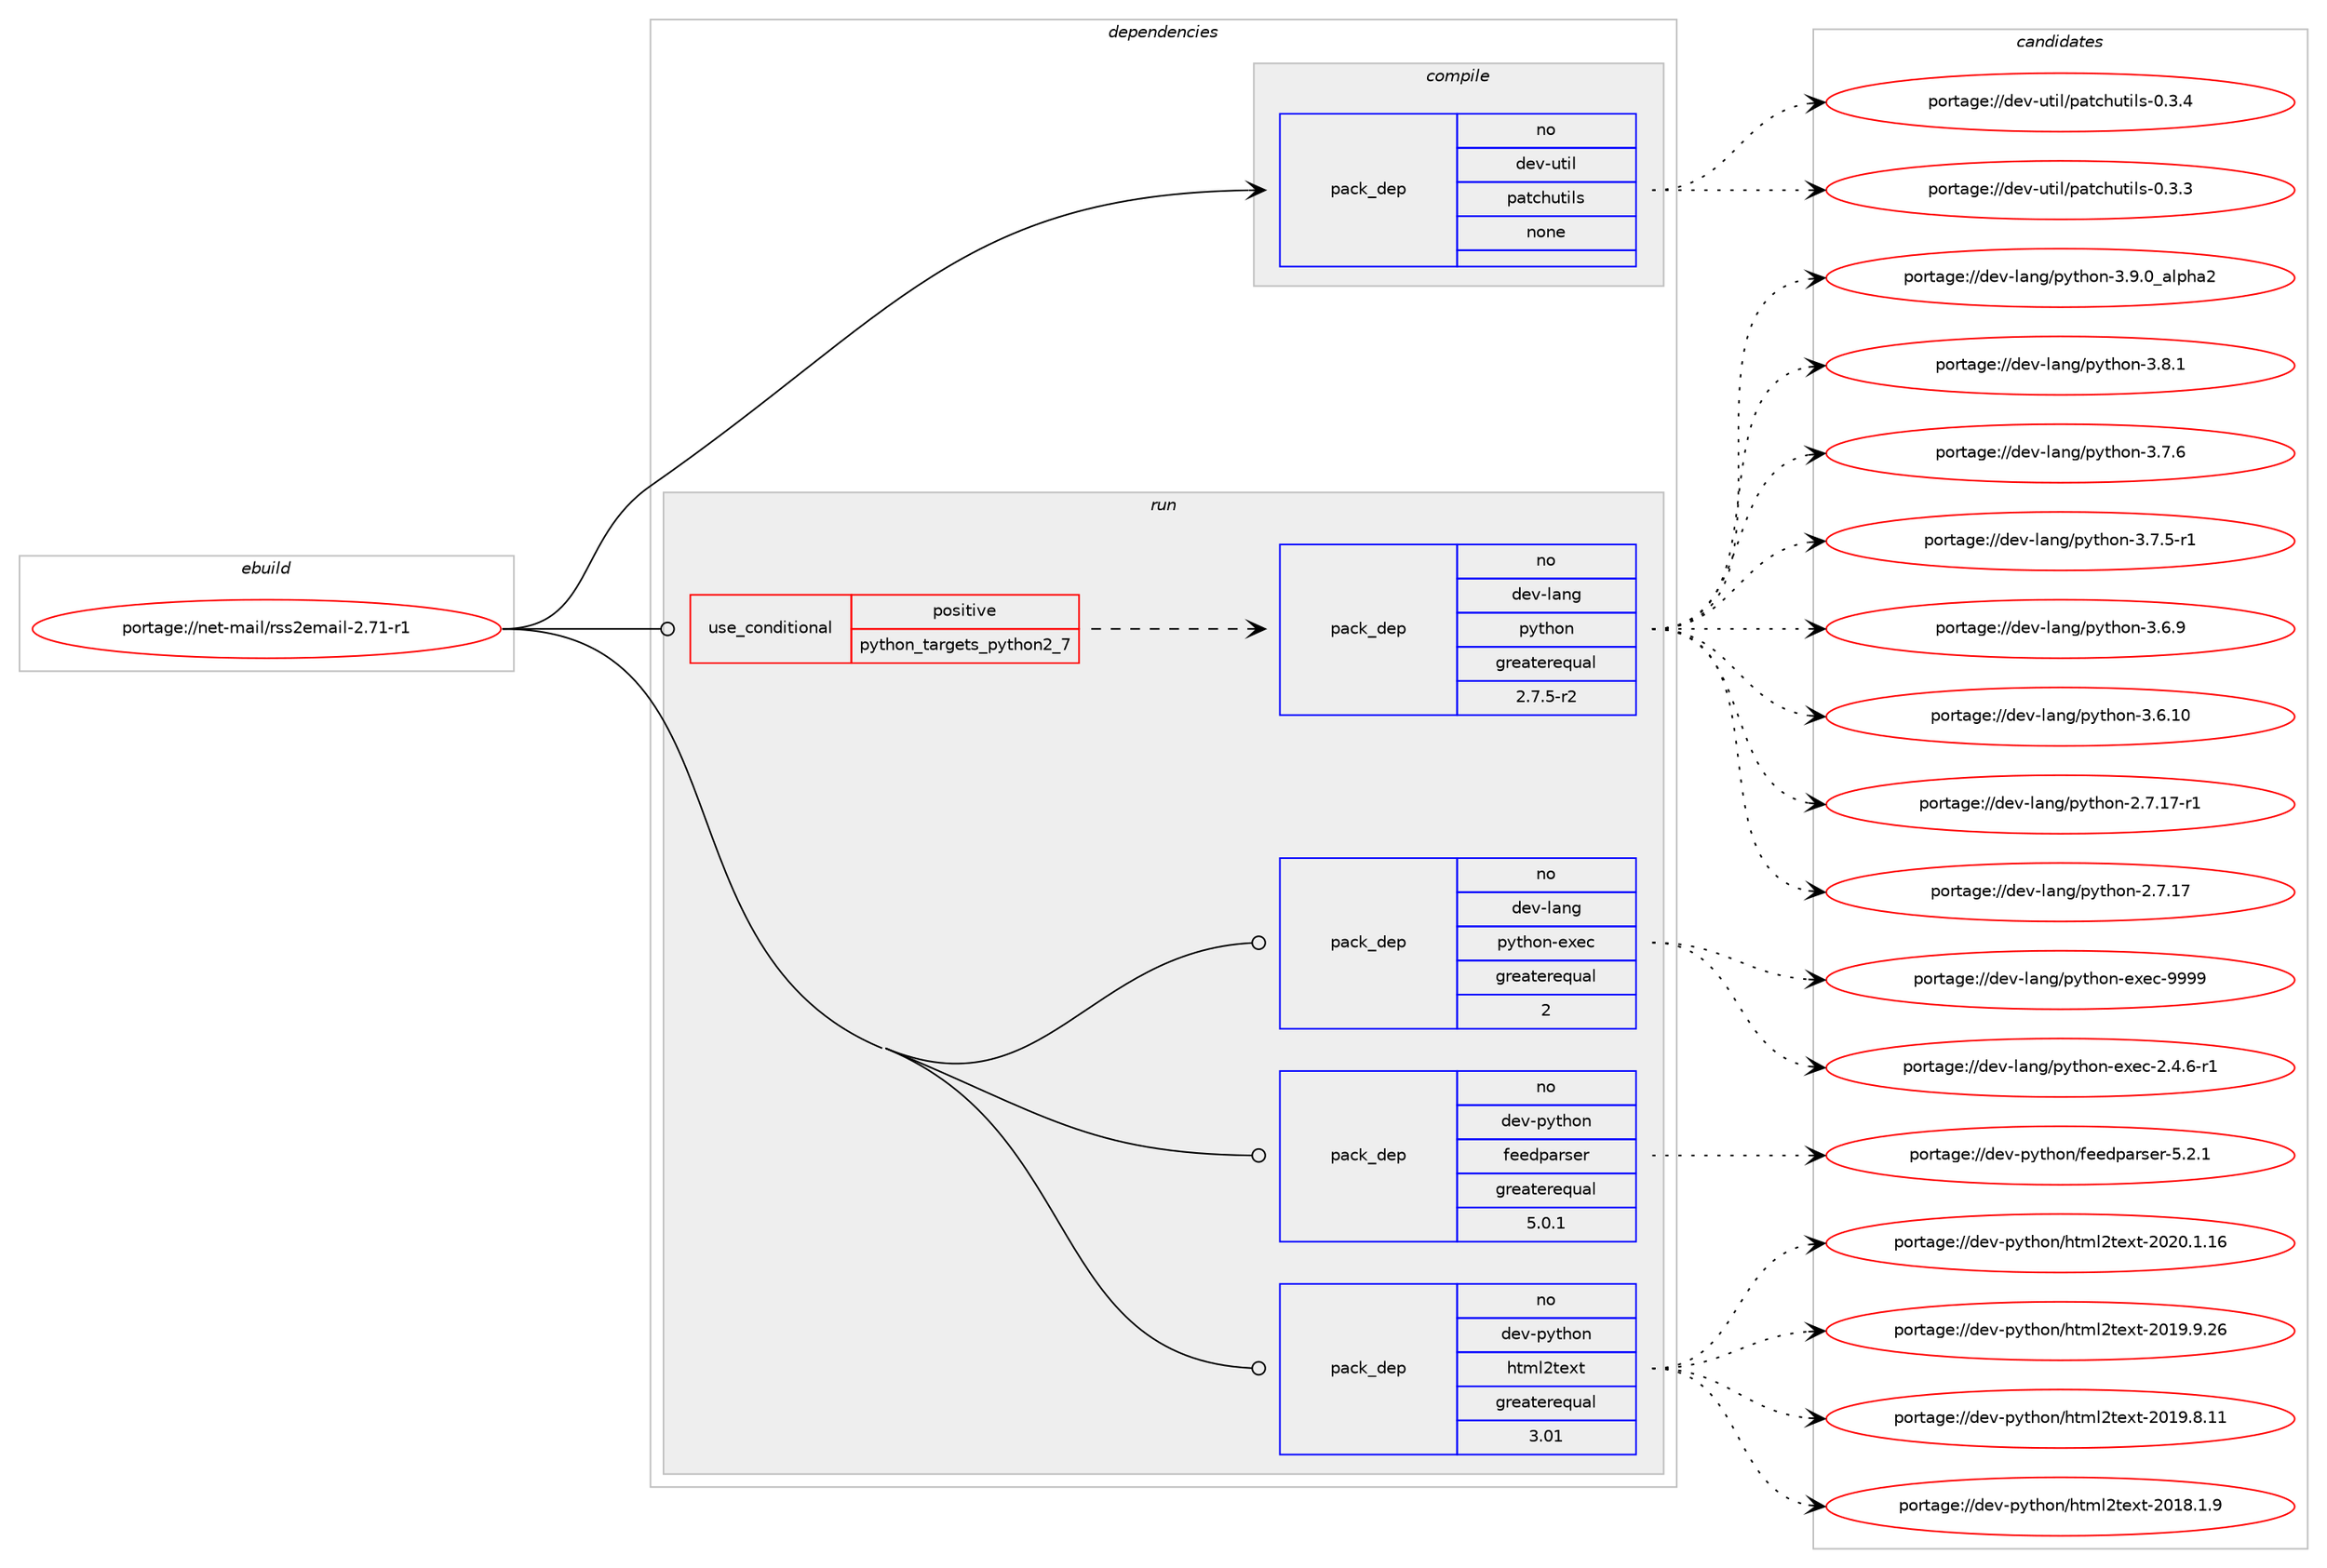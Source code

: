 digraph prolog {

# *************
# Graph options
# *************

newrank=true;
concentrate=true;
compound=true;
graph [rankdir=LR,fontname=Helvetica,fontsize=10,ranksep=1.5];#, ranksep=2.5, nodesep=0.2];
edge  [arrowhead=vee];
node  [fontname=Helvetica,fontsize=10];

# **********
# The ebuild
# **********

subgraph cluster_leftcol {
color=gray;
rank=same;
label=<<i>ebuild</i>>;
id [label="portage://net-mail/rss2email-2.71-r1", color=red, width=4, href="../net-mail/rss2email-2.71-r1.svg"];
}

# ****************
# The dependencies
# ****************

subgraph cluster_midcol {
color=gray;
label=<<i>dependencies</i>>;
subgraph cluster_compile {
fillcolor="#eeeeee";
style=filled;
label=<<i>compile</i>>;
subgraph pack64681 {
dependency84259 [label=<<TABLE BORDER="0" CELLBORDER="1" CELLSPACING="0" CELLPADDING="4" WIDTH="220"><TR><TD ROWSPAN="6" CELLPADDING="30">pack_dep</TD></TR><TR><TD WIDTH="110">no</TD></TR><TR><TD>dev-util</TD></TR><TR><TD>patchutils</TD></TR><TR><TD>none</TD></TR><TR><TD></TD></TR></TABLE>>, shape=none, color=blue];
}
id:e -> dependency84259:w [weight=20,style="solid",arrowhead="vee"];
}
subgraph cluster_compileandrun {
fillcolor="#eeeeee";
style=filled;
label=<<i>compile and run</i>>;
}
subgraph cluster_run {
fillcolor="#eeeeee";
style=filled;
label=<<i>run</i>>;
subgraph cond17986 {
dependency84260 [label=<<TABLE BORDER="0" CELLBORDER="1" CELLSPACING="0" CELLPADDING="4"><TR><TD ROWSPAN="3" CELLPADDING="10">use_conditional</TD></TR><TR><TD>positive</TD></TR><TR><TD>python_targets_python2_7</TD></TR></TABLE>>, shape=none, color=red];
subgraph pack64682 {
dependency84261 [label=<<TABLE BORDER="0" CELLBORDER="1" CELLSPACING="0" CELLPADDING="4" WIDTH="220"><TR><TD ROWSPAN="6" CELLPADDING="30">pack_dep</TD></TR><TR><TD WIDTH="110">no</TD></TR><TR><TD>dev-lang</TD></TR><TR><TD>python</TD></TR><TR><TD>greaterequal</TD></TR><TR><TD>2.7.5-r2</TD></TR></TABLE>>, shape=none, color=blue];
}
dependency84260:e -> dependency84261:w [weight=20,style="dashed",arrowhead="vee"];
}
id:e -> dependency84260:w [weight=20,style="solid",arrowhead="odot"];
subgraph pack64683 {
dependency84262 [label=<<TABLE BORDER="0" CELLBORDER="1" CELLSPACING="0" CELLPADDING="4" WIDTH="220"><TR><TD ROWSPAN="6" CELLPADDING="30">pack_dep</TD></TR><TR><TD WIDTH="110">no</TD></TR><TR><TD>dev-lang</TD></TR><TR><TD>python-exec</TD></TR><TR><TD>greaterequal</TD></TR><TR><TD>2</TD></TR></TABLE>>, shape=none, color=blue];
}
id:e -> dependency84262:w [weight=20,style="solid",arrowhead="odot"];
subgraph pack64684 {
dependency84263 [label=<<TABLE BORDER="0" CELLBORDER="1" CELLSPACING="0" CELLPADDING="4" WIDTH="220"><TR><TD ROWSPAN="6" CELLPADDING="30">pack_dep</TD></TR><TR><TD WIDTH="110">no</TD></TR><TR><TD>dev-python</TD></TR><TR><TD>feedparser</TD></TR><TR><TD>greaterequal</TD></TR><TR><TD>5.0.1</TD></TR></TABLE>>, shape=none, color=blue];
}
id:e -> dependency84263:w [weight=20,style="solid",arrowhead="odot"];
subgraph pack64685 {
dependency84264 [label=<<TABLE BORDER="0" CELLBORDER="1" CELLSPACING="0" CELLPADDING="4" WIDTH="220"><TR><TD ROWSPAN="6" CELLPADDING="30">pack_dep</TD></TR><TR><TD WIDTH="110">no</TD></TR><TR><TD>dev-python</TD></TR><TR><TD>html2text</TD></TR><TR><TD>greaterequal</TD></TR><TR><TD>3.01</TD></TR></TABLE>>, shape=none, color=blue];
}
id:e -> dependency84264:w [weight=20,style="solid",arrowhead="odot"];
}
}

# **************
# The candidates
# **************

subgraph cluster_choices {
rank=same;
color=gray;
label=<<i>candidates</i>>;

subgraph choice64681 {
color=black;
nodesep=1;
choice10010111845117116105108471129711699104117116105108115454846514652 [label="portage://dev-util/patchutils-0.3.4", color=red, width=4,href="../dev-util/patchutils-0.3.4.svg"];
choice10010111845117116105108471129711699104117116105108115454846514651 [label="portage://dev-util/patchutils-0.3.3", color=red, width=4,href="../dev-util/patchutils-0.3.3.svg"];
dependency84259:e -> choice10010111845117116105108471129711699104117116105108115454846514652:w [style=dotted,weight="100"];
dependency84259:e -> choice10010111845117116105108471129711699104117116105108115454846514651:w [style=dotted,weight="100"];
}
subgraph choice64682 {
color=black;
nodesep=1;
choice10010111845108971101034711212111610411111045514657464895971081121049750 [label="portage://dev-lang/python-3.9.0_alpha2", color=red, width=4,href="../dev-lang/python-3.9.0_alpha2.svg"];
choice100101118451089711010347112121116104111110455146564649 [label="portage://dev-lang/python-3.8.1", color=red, width=4,href="../dev-lang/python-3.8.1.svg"];
choice100101118451089711010347112121116104111110455146554654 [label="portage://dev-lang/python-3.7.6", color=red, width=4,href="../dev-lang/python-3.7.6.svg"];
choice1001011184510897110103471121211161041111104551465546534511449 [label="portage://dev-lang/python-3.7.5-r1", color=red, width=4,href="../dev-lang/python-3.7.5-r1.svg"];
choice100101118451089711010347112121116104111110455146544657 [label="portage://dev-lang/python-3.6.9", color=red, width=4,href="../dev-lang/python-3.6.9.svg"];
choice10010111845108971101034711212111610411111045514654464948 [label="portage://dev-lang/python-3.6.10", color=red, width=4,href="../dev-lang/python-3.6.10.svg"];
choice100101118451089711010347112121116104111110455046554649554511449 [label="portage://dev-lang/python-2.7.17-r1", color=red, width=4,href="../dev-lang/python-2.7.17-r1.svg"];
choice10010111845108971101034711212111610411111045504655464955 [label="portage://dev-lang/python-2.7.17", color=red, width=4,href="../dev-lang/python-2.7.17.svg"];
dependency84261:e -> choice10010111845108971101034711212111610411111045514657464895971081121049750:w [style=dotted,weight="100"];
dependency84261:e -> choice100101118451089711010347112121116104111110455146564649:w [style=dotted,weight="100"];
dependency84261:e -> choice100101118451089711010347112121116104111110455146554654:w [style=dotted,weight="100"];
dependency84261:e -> choice1001011184510897110103471121211161041111104551465546534511449:w [style=dotted,weight="100"];
dependency84261:e -> choice100101118451089711010347112121116104111110455146544657:w [style=dotted,weight="100"];
dependency84261:e -> choice10010111845108971101034711212111610411111045514654464948:w [style=dotted,weight="100"];
dependency84261:e -> choice100101118451089711010347112121116104111110455046554649554511449:w [style=dotted,weight="100"];
dependency84261:e -> choice10010111845108971101034711212111610411111045504655464955:w [style=dotted,weight="100"];
}
subgraph choice64683 {
color=black;
nodesep=1;
choice10010111845108971101034711212111610411111045101120101994557575757 [label="portage://dev-lang/python-exec-9999", color=red, width=4,href="../dev-lang/python-exec-9999.svg"];
choice10010111845108971101034711212111610411111045101120101994550465246544511449 [label="portage://dev-lang/python-exec-2.4.6-r1", color=red, width=4,href="../dev-lang/python-exec-2.4.6-r1.svg"];
dependency84262:e -> choice10010111845108971101034711212111610411111045101120101994557575757:w [style=dotted,weight="100"];
dependency84262:e -> choice10010111845108971101034711212111610411111045101120101994550465246544511449:w [style=dotted,weight="100"];
}
subgraph choice64684 {
color=black;
nodesep=1;
choice100101118451121211161041111104710210110110011297114115101114455346504649 [label="portage://dev-python/feedparser-5.2.1", color=red, width=4,href="../dev-python/feedparser-5.2.1.svg"];
dependency84263:e -> choice100101118451121211161041111104710210110110011297114115101114455346504649:w [style=dotted,weight="100"];
}
subgraph choice64685 {
color=black;
nodesep=1;
choice10010111845112121116104111110471041161091085011610112011645504850484649464954 [label="portage://dev-python/html2text-2020.1.16", color=red, width=4,href="../dev-python/html2text-2020.1.16.svg"];
choice10010111845112121116104111110471041161091085011610112011645504849574657465054 [label="portage://dev-python/html2text-2019.9.26", color=red, width=4,href="../dev-python/html2text-2019.9.26.svg"];
choice10010111845112121116104111110471041161091085011610112011645504849574656464949 [label="portage://dev-python/html2text-2019.8.11", color=red, width=4,href="../dev-python/html2text-2019.8.11.svg"];
choice100101118451121211161041111104710411610910850116101120116455048495646494657 [label="portage://dev-python/html2text-2018.1.9", color=red, width=4,href="../dev-python/html2text-2018.1.9.svg"];
dependency84264:e -> choice10010111845112121116104111110471041161091085011610112011645504850484649464954:w [style=dotted,weight="100"];
dependency84264:e -> choice10010111845112121116104111110471041161091085011610112011645504849574657465054:w [style=dotted,weight="100"];
dependency84264:e -> choice10010111845112121116104111110471041161091085011610112011645504849574656464949:w [style=dotted,weight="100"];
dependency84264:e -> choice100101118451121211161041111104710411610910850116101120116455048495646494657:w [style=dotted,weight="100"];
}
}

}
